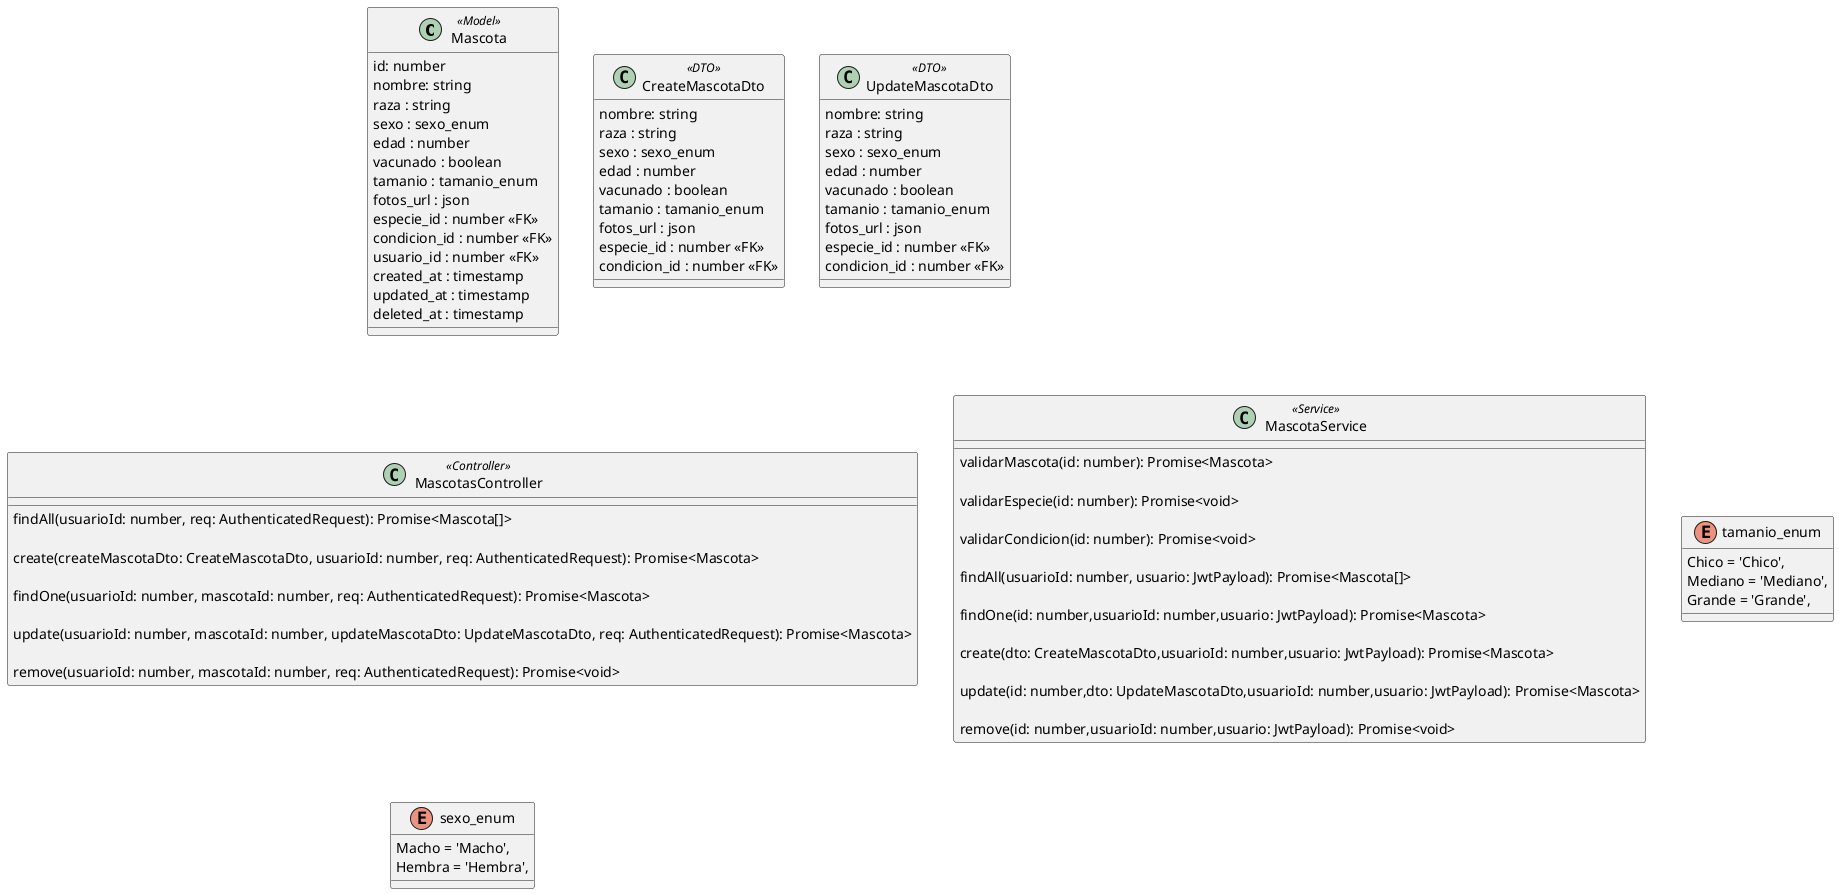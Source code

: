 @startuml AdoptAR

skinparam Linetype ortho

class Mascota <<Model>> {
  id: number 
  nombre: string
  raza : string
  sexo : sexo_enum
  edad : number
  vacunado : boolean
  tamanio : tamanio_enum
  fotos_url : json
  especie_id : number <<FK>>
  condicion_id : number <<FK>>
  usuario_id : number <<FK>>
  created_at : timestamp
  updated_at : timestamp
  deleted_at : timestamp
}

class CreateMascotaDto <<DTO>> {
  nombre: string
  raza : string
  sexo : sexo_enum
  edad : number
  vacunado : boolean
  tamanio : tamanio_enum
  fotos_url : json
  especie_id : number <<FK>>
  condicion_id : number <<FK>>
  }

class UpdateMascotaDto <<DTO>>{
  nombre: string
  raza : string
  sexo : sexo_enum
  edad : number
  vacunado : boolean
  tamanio : tamanio_enum
  fotos_url : json
  especie_id : number <<FK>>
  condicion_id : number <<FK>>
  }

class MascotasController <<Controller>> {

  '
  findAll(usuarioId: number, req: AuthenticatedRequest): Promise<Mascota[]>

  create(createMascotaDto: CreateMascotaDto, usuarioId: number, req: AuthenticatedRequest): Promise<Mascota>

  findOne(usuarioId: number, mascotaId: number, req: AuthenticatedRequest): Promise<Mascota>

  update(usuarioId: number, mascotaId: number, updateMascotaDto: UpdateMascotaDto, req: AuthenticatedRequest): Promise<Mascota>

  remove(usuarioId: number, mascotaId: number, req: AuthenticatedRequest): Promise<void>
  }

class MascotaService <<Service>>{

validarMascota(id: number): Promise<Mascota>

validarEspecie(id: number): Promise<void>

validarCondicion(id: number): Promise<void> 

findAll(usuarioId: number, usuario: JwtPayload): Promise<Mascota[]>

findOne(id: number,usuarioId: number,usuario: JwtPayload): Promise<Mascota> 

create(dto: CreateMascotaDto,usuarioId: number,usuario: JwtPayload): Promise<Mascota> 

update(id: number,dto: UpdateMascotaDto,usuarioId: number,usuario: JwtPayload): Promise<Mascota> 

remove(id: number,usuarioId: number,usuario: JwtPayload): Promise<void> 

}

enum tamanio_enum{
  Chico = 'Chico',
  Mediano = 'Mediano',
  Grande = 'Grande',
}
enum sexo_enum{
  Macho = 'Macho',
  Hembra = 'Hembra',
}

@enduml